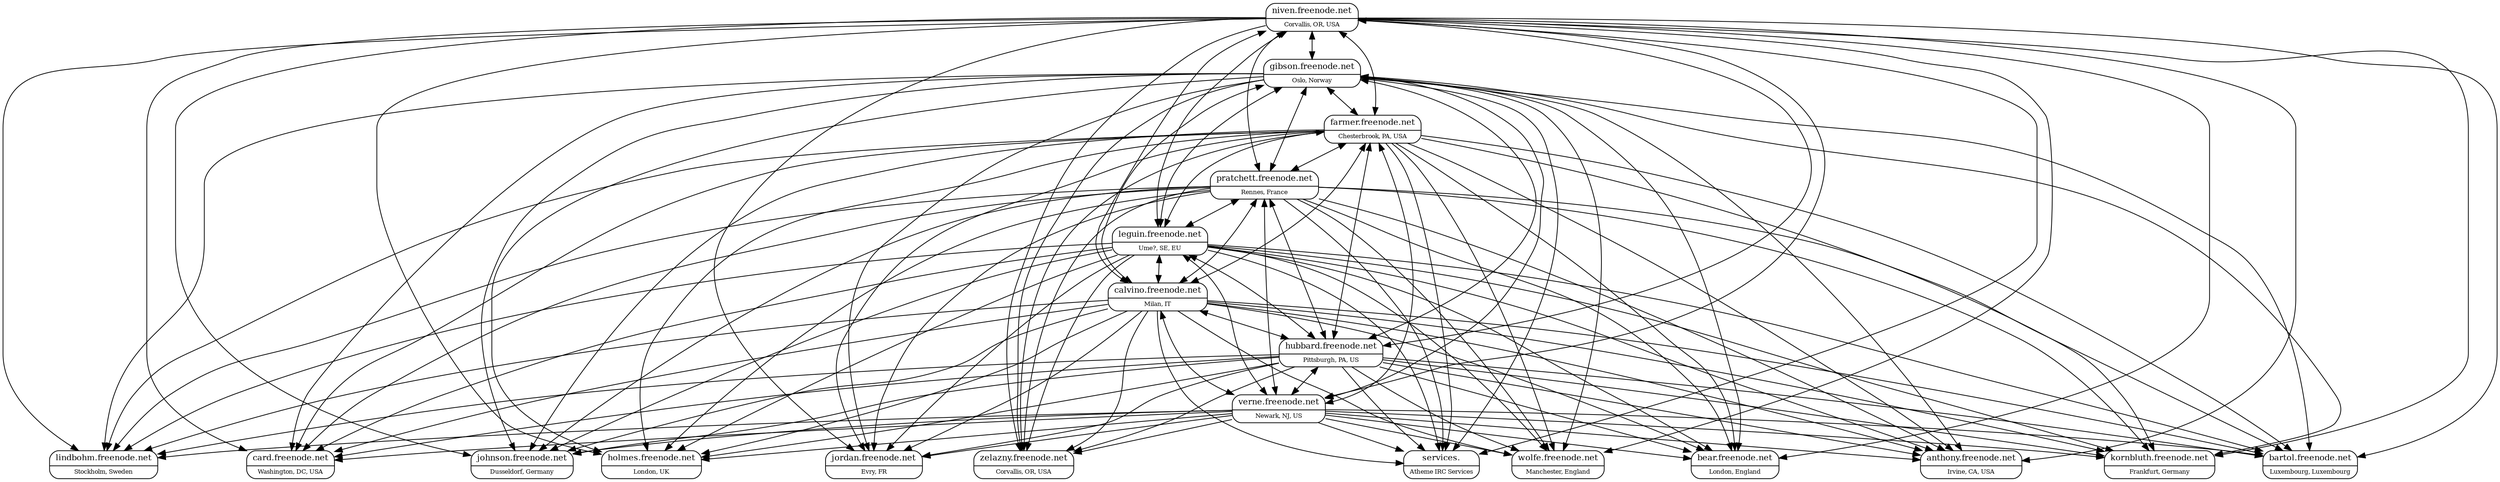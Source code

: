 digraph{
splines=1;
n0 [shape=Mrecord;label=<{<font point-size="11">johnson.freenode.net</font>|<font point-size="8">Dusseldorf, Germany</font>}>];
n1 [shape=Mrecord;label=<{<font point-size="11">holmes.freenode.net</font>|<font point-size="8">London, UK</font>}>];
n2 [shape=Mrecord;label=<{<font point-size="11">niven.freenode.net</font>|<font point-size="8">Corvallis, OR, USA</font>}>];
n3 [shape=Mrecord;label=<{<font point-size="11">gibson.freenode.net</font>|<font point-size="8">Oslo, Norway</font>}>];
n4 [shape=Mrecord;label=<{<font point-size="11">jordan.freenode.net</font>|<font point-size="8">Evry, FR</font>}>];
n5 [shape=Mrecord;label=<{<font point-size="11">leguin.freenode.net</font>|<font point-size="8">Ume?, SE, EU</font>}>];
n6 [shape=Mrecord;label=<{<font point-size="11">zelazny.freenode.net</font>|<font point-size="8">Corvallis, OR, USA</font>}>];
n7 [shape=Mrecord;label=<{<font point-size="11">lindbohm.freenode.net</font>|<font point-size="8">Stockholm, Sweden</font>}>];
n8 [shape=Mrecord;label=<{<font point-size="11">card.freenode.net</font>|<font point-size="8">Washington, DC, USA</font>}>];
n9 [shape=Mrecord;label=<{<font point-size="11">calvino.freenode.net</font>|<font point-size="8">Milan, IT</font>}>];
n10 [shape=Mrecord;label=<{<font point-size="11">kornbluth.freenode.net</font>|<font point-size="8">Frankfurt, Germany</font>}>];
n11 [shape=Mrecord;label=<{<font point-size="11">bartol.freenode.net</font>|<font point-size="8">Luxembourg, Luxembourg</font>}>];
n12 [shape=Mrecord;label=<{<font point-size="11">wolfe.freenode.net</font>|<font point-size="8">Manchester, England</font>}>];
n13 [shape=Mrecord;label=<{<font point-size="11">pratchett.freenode.net</font>|<font point-size="8">Rennes, France</font>}>];
n14 [shape=Mrecord;label=<{<font point-size="11">anthony.freenode.net</font>|<font point-size="8">Irvine, CA, USA</font>}>];
n15 [shape=Mrecord;label=<{<font point-size="11">farmer.freenode.net</font>|<font point-size="8">Chesterbrook, PA, USA</font>}>];
n16 [shape=Mrecord;label=<{<font point-size="11">hubbard.freenode.net</font>|<font point-size="8">Pittsburgh, PA, US</font>}>];
n17 [shape=Mrecord;label=<{<font point-size="11">bear.freenode.net</font>|<font point-size="8">London, England</font>}>];
n18 [shape=Mrecord;label=<{<font point-size="11">verne.freenode.net</font>|<font point-size="8">Newark, NJ, US</font>}>];
n19 [shape=Mrecord;label=<{<font point-size="11">services.</font>|<font point-size="8">Atheme IRC Services</font>}>];
n15 -> n13 [dir=both];
n9 -> n19 [dir=forward];
n5 -> n9 [dir=both];
n5 -> n15 [dir=both];
n15 -> n11 [dir=forward];
n5 -> n6 [dir=forward];
n18 -> n14 [dir=forward];
n3 -> n8 [dir=forward];
n18 -> n12 [dir=forward];
n3 -> n15 [dir=both];
n3 -> n18 [dir=both];
n9 -> n16 [dir=both];
n5 -> n7 [dir=forward];
n5 -> n8 [dir=forward];
n13 -> n2 [dir=both];
n5 -> n14 [dir=forward];
n13 -> n11 [dir=forward];
n9 -> n17 [dir=forward];
n18 -> n15 [dir=both];
n9 -> n12 [dir=forward];
n5 -> n12 [dir=forward];
n9 -> n6 [dir=forward];
n9 -> n0 [dir=forward];
n3 -> n14 [dir=forward];
n18 -> n11 [dir=forward];
n13 -> n8 [dir=forward];
n16 -> n5 [dir=both];
n15 -> n14 [dir=forward];
n16 -> n2 [dir=both];
n16 -> n14 [dir=forward];
n9 -> n4 [dir=forward];
n16 -> n19 [dir=forward];
n15 -> n10 [dir=forward];
n16 -> n12 [dir=forward];
n2 -> n7 [dir=forward];
n15 -> n1 [dir=forward];
n16 -> n18 [dir=both];
n2 -> n4 [dir=forward];
n5 -> n17 [dir=forward];
n3 -> n1 [dir=forward];
n16 -> n8 [dir=forward];
n13 -> n4 [dir=forward];
n18 -> n7 [dir=forward];
n3 -> n6 [dir=forward];
n13 -> n0 [dir=forward];
n2 -> n0 [dir=forward];
n18 -> n6 [dir=forward];
n2 -> n6 [dir=forward];
n15 -> n7 [dir=forward];
n5 -> n18 [dir=both];
n16 -> n10 [dir=forward];
n3 -> n16 [dir=both];
n5 -> n19 [dir=forward];
n2 -> n5 [dir=both];
n15 -> n17 [dir=forward];
n3 -> n19 [dir=forward];
n5 -> n3 [dir=both];
n13 -> n1 [dir=forward];
n16 -> n13 [dir=both];
n9 -> n10 [dir=forward];
n13 -> n6 [dir=forward];
n18 -> n2 [dir=both];
n15 -> n8 [dir=forward];
n3 -> n11 [dir=forward];
n2 -> n3 [dir=both];
n2 -> n8 [dir=forward];
n13 -> n7 [dir=forward];
n13 -> n14 [dir=forward];
n16 -> n15 [dir=both];
n5 -> n11 [dir=forward];
n2 -> n17 [dir=forward];
n9 -> n13 [dir=both];
n13 -> n12 [dir=forward];
n16 -> n1 [dir=forward];
n3 -> n17 [dir=forward];
n18 -> n17 [dir=forward];
n9 -> n1 [dir=forward];
n5 -> n1 [dir=forward];
n15 -> n19 [dir=forward];
n15 -> n2 [dir=both];
n18 -> n8 [dir=forward];
n9 -> n18 [dir=both];
n9 -> n11 [dir=forward];
n16 -> n6 [dir=forward];
n2 -> n9 [dir=both];
n13 -> n5 [dir=both];
n3 -> n4 [dir=forward];
n15 -> n0 [dir=forward];
n18 -> n1 [dir=forward];
n3 -> n7 [dir=forward];
n9 -> n14 [dir=forward];
n16 -> n11 [dir=forward];
n3 -> n12 [dir=forward];
n13 -> n17 [dir=forward];
n9 -> n15 [dir=both];
n13 -> n19 [dir=forward];
n18 -> n0 [dir=forward];
n15 -> n12 [dir=forward];
n18 -> n4 [dir=forward];
n5 -> n10 [dir=forward];
n9 -> n7 [dir=forward];
n13 -> n3 [dir=both];
n9 -> n3 [dir=both];
n16 -> n17 [dir=forward];
n18 -> n19 [dir=forward];
n15 -> n6 [dir=forward];
n13 -> n10 [dir=forward];
n2 -> n12 [dir=forward];
n2 -> n11 [dir=forward];
n3 -> n0 [dir=forward];
n5 -> n4 [dir=forward];
n15 -> n4 [dir=forward];
n2 -> n1 [dir=forward];
n18 -> n13 [dir=both];
n5 -> n0 [dir=forward];
n16 -> n7 [dir=forward];
n16 -> n4 [dir=forward];
n9 -> n8 [dir=forward];
n2 -> n14 [dir=forward];
n2 -> n19 [dir=forward];
n16 -> n0 [dir=forward];
n3 -> n10 [dir=forward];
n18 -> n10 [dir=forward];
n2 -> n10 [dir=forward];
}
